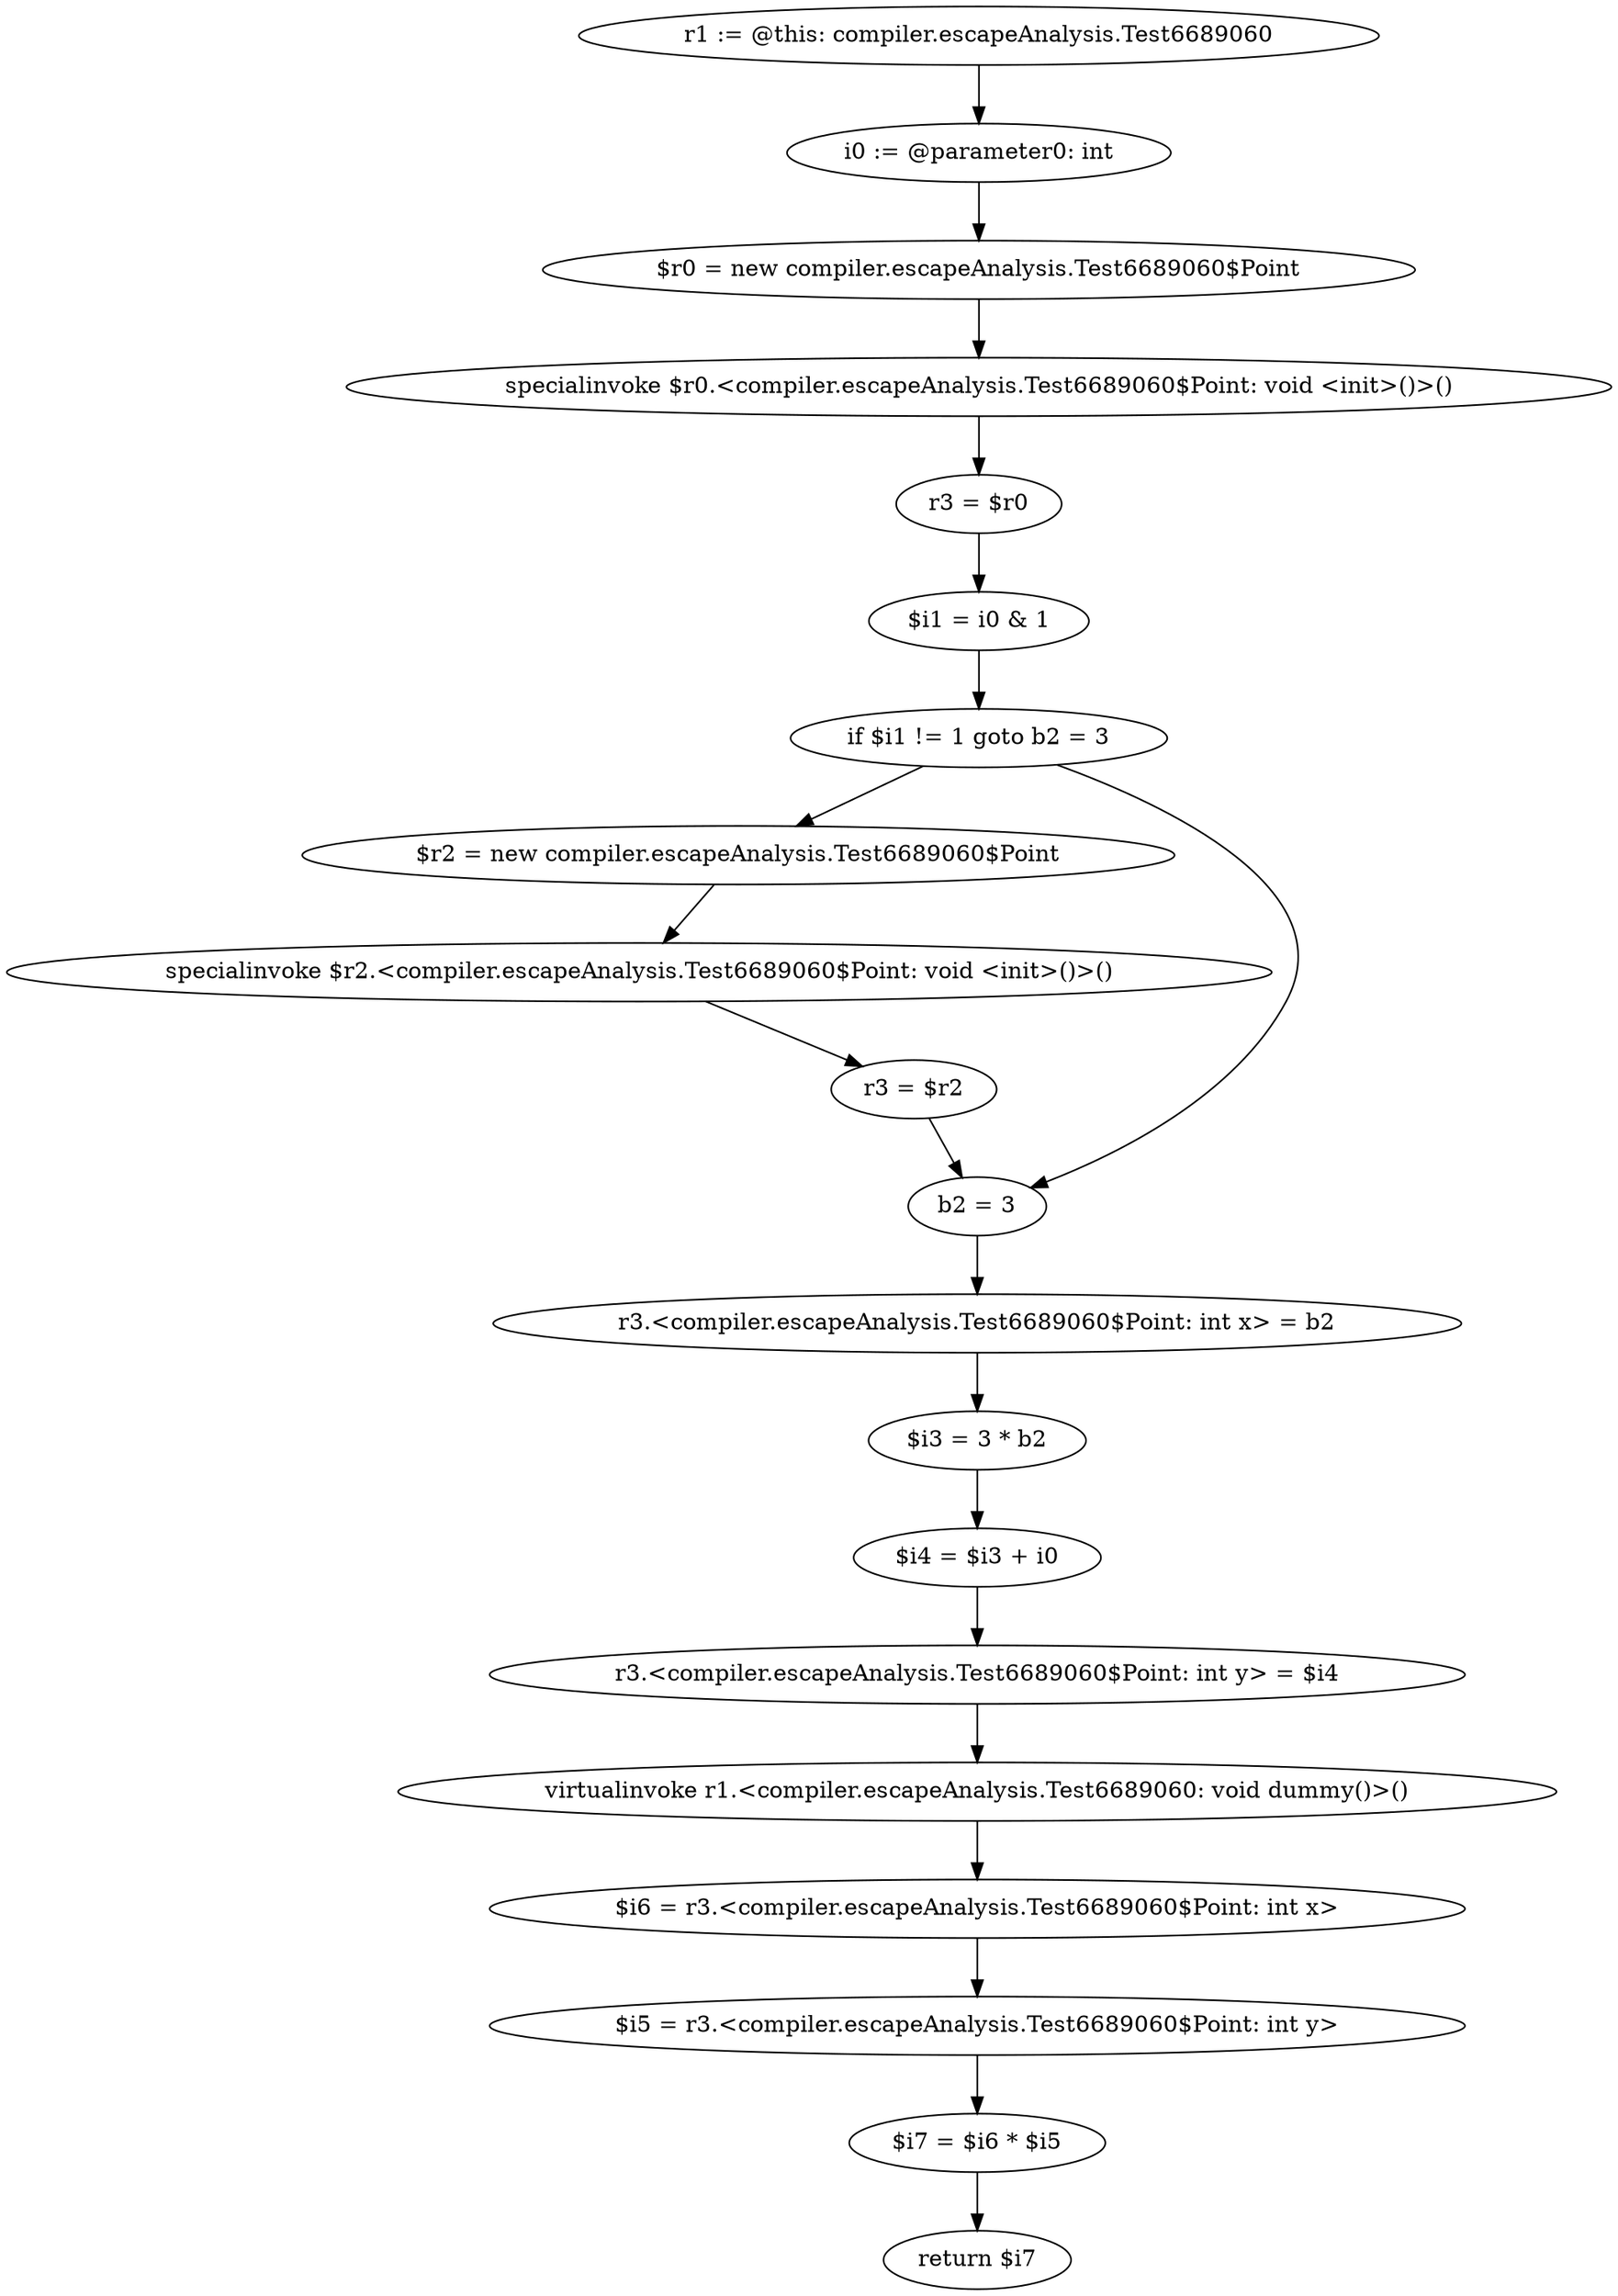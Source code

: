 digraph "unitGraph" {
    "r1 := @this: compiler.escapeAnalysis.Test6689060"
    "i0 := @parameter0: int"
    "$r0 = new compiler.escapeAnalysis.Test6689060$Point"
    "specialinvoke $r0.<compiler.escapeAnalysis.Test6689060$Point: void <init>()>()"
    "r3 = $r0"
    "$i1 = i0 & 1"
    "if $i1 != 1 goto b2 = 3"
    "$r2 = new compiler.escapeAnalysis.Test6689060$Point"
    "specialinvoke $r2.<compiler.escapeAnalysis.Test6689060$Point: void <init>()>()"
    "r3 = $r2"
    "b2 = 3"
    "r3.<compiler.escapeAnalysis.Test6689060$Point: int x> = b2"
    "$i3 = 3 * b2"
    "$i4 = $i3 + i0"
    "r3.<compiler.escapeAnalysis.Test6689060$Point: int y> = $i4"
    "virtualinvoke r1.<compiler.escapeAnalysis.Test6689060: void dummy()>()"
    "$i6 = r3.<compiler.escapeAnalysis.Test6689060$Point: int x>"
    "$i5 = r3.<compiler.escapeAnalysis.Test6689060$Point: int y>"
    "$i7 = $i6 * $i5"
    "return $i7"
    "r1 := @this: compiler.escapeAnalysis.Test6689060"->"i0 := @parameter0: int";
    "i0 := @parameter0: int"->"$r0 = new compiler.escapeAnalysis.Test6689060$Point";
    "$r0 = new compiler.escapeAnalysis.Test6689060$Point"->"specialinvoke $r0.<compiler.escapeAnalysis.Test6689060$Point: void <init>()>()";
    "specialinvoke $r0.<compiler.escapeAnalysis.Test6689060$Point: void <init>()>()"->"r3 = $r0";
    "r3 = $r0"->"$i1 = i0 & 1";
    "$i1 = i0 & 1"->"if $i1 != 1 goto b2 = 3";
    "if $i1 != 1 goto b2 = 3"->"$r2 = new compiler.escapeAnalysis.Test6689060$Point";
    "if $i1 != 1 goto b2 = 3"->"b2 = 3";
    "$r2 = new compiler.escapeAnalysis.Test6689060$Point"->"specialinvoke $r2.<compiler.escapeAnalysis.Test6689060$Point: void <init>()>()";
    "specialinvoke $r2.<compiler.escapeAnalysis.Test6689060$Point: void <init>()>()"->"r3 = $r2";
    "r3 = $r2"->"b2 = 3";
    "b2 = 3"->"r3.<compiler.escapeAnalysis.Test6689060$Point: int x> = b2";
    "r3.<compiler.escapeAnalysis.Test6689060$Point: int x> = b2"->"$i3 = 3 * b2";
    "$i3 = 3 * b2"->"$i4 = $i3 + i0";
    "$i4 = $i3 + i0"->"r3.<compiler.escapeAnalysis.Test6689060$Point: int y> = $i4";
    "r3.<compiler.escapeAnalysis.Test6689060$Point: int y> = $i4"->"virtualinvoke r1.<compiler.escapeAnalysis.Test6689060: void dummy()>()";
    "virtualinvoke r1.<compiler.escapeAnalysis.Test6689060: void dummy()>()"->"$i6 = r3.<compiler.escapeAnalysis.Test6689060$Point: int x>";
    "$i6 = r3.<compiler.escapeAnalysis.Test6689060$Point: int x>"->"$i5 = r3.<compiler.escapeAnalysis.Test6689060$Point: int y>";
    "$i5 = r3.<compiler.escapeAnalysis.Test6689060$Point: int y>"->"$i7 = $i6 * $i5";
    "$i7 = $i6 * $i5"->"return $i7";
}
